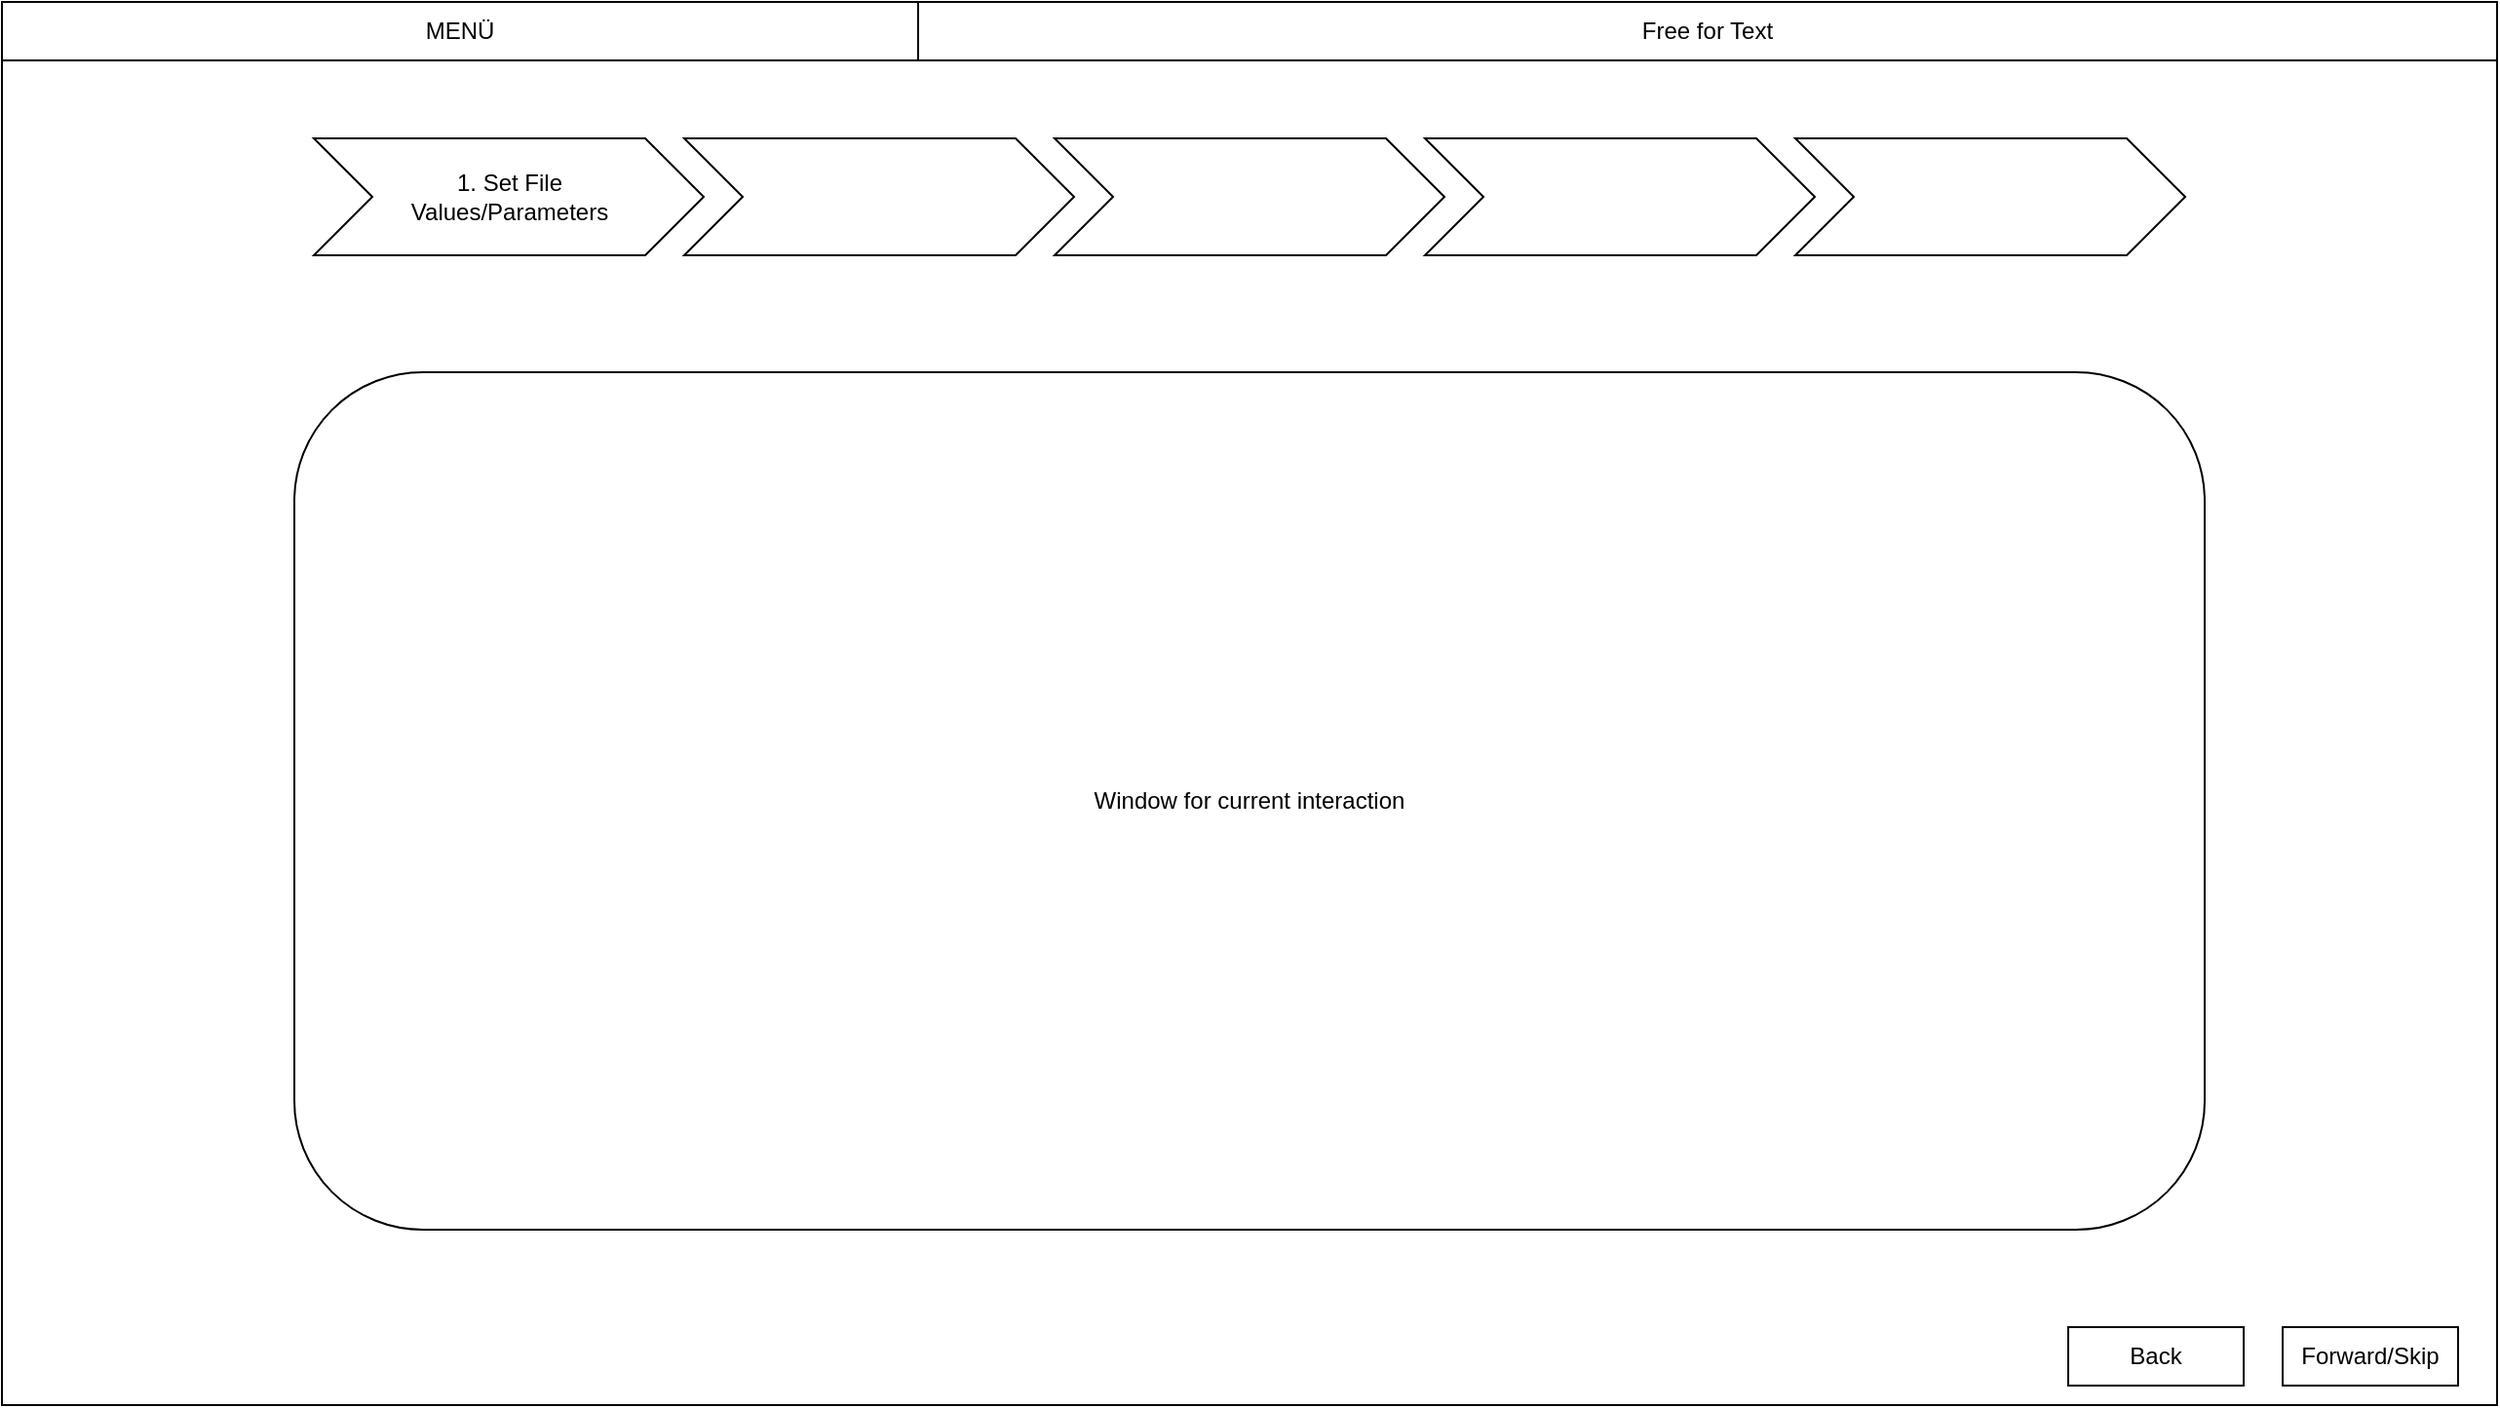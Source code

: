 <mxfile version="22.0.2" type="device">
  <diagram name="Page-1" id="D7hvDBeQCgrzWOwhlF8H">
    <mxGraphModel dx="2183" dy="1024" grid="1" gridSize="10" guides="1" tooltips="1" connect="1" arrows="1" fold="1" page="0" pageScale="1" pageWidth="1169" pageHeight="827" math="0" shadow="0">
      <root>
        <mxCell id="0" />
        <mxCell id="1" parent="0" />
        <mxCell id="XlfJM_QAs5aqK0XGVi1S-2" value="" style="rounded=0;whiteSpace=wrap;html=1;" vertex="1" parent="1">
          <mxGeometry x="-300" y="280" width="1280" height="720" as="geometry" />
        </mxCell>
        <mxCell id="XlfJM_QAs5aqK0XGVi1S-3" value="MENÜ" style="rounded=0;whiteSpace=wrap;html=1;" vertex="1" parent="1">
          <mxGeometry x="-300" y="280" width="470" height="30" as="geometry" />
        </mxCell>
        <mxCell id="XlfJM_QAs5aqK0XGVi1S-4" value="Free for Text" style="rounded=0;whiteSpace=wrap;html=1;" vertex="1" parent="1">
          <mxGeometry x="170" y="280" width="810" height="30" as="geometry" />
        </mxCell>
        <mxCell id="XlfJM_QAs5aqK0XGVi1S-11" value="1. Set File&lt;br&gt;Values/Parameters" style="html=1;shadow=0;dashed=0;align=center;verticalAlign=middle;shape=mxgraph.arrows2.arrow;dy=0;dx=30;notch=30;" vertex="1" parent="1">
          <mxGeometry x="-140" y="350" width="200" height="60" as="geometry" />
        </mxCell>
        <mxCell id="XlfJM_QAs5aqK0XGVi1S-12" value="" style="html=1;shadow=0;dashed=0;align=center;verticalAlign=middle;shape=mxgraph.arrows2.arrow;dy=0;dx=30;notch=30;" vertex="1" parent="1">
          <mxGeometry x="620" y="350" width="200" height="60" as="geometry" />
        </mxCell>
        <mxCell id="XlfJM_QAs5aqK0XGVi1S-13" value="" style="html=1;shadow=0;dashed=0;align=center;verticalAlign=middle;shape=mxgraph.arrows2.arrow;dy=0;dx=30;notch=30;" vertex="1" parent="1">
          <mxGeometry x="430" y="350" width="200" height="60" as="geometry" />
        </mxCell>
        <mxCell id="XlfJM_QAs5aqK0XGVi1S-14" value="" style="html=1;shadow=0;dashed=0;align=center;verticalAlign=middle;shape=mxgraph.arrows2.arrow;dy=0;dx=30;notch=30;" vertex="1" parent="1">
          <mxGeometry x="240" y="350" width="200" height="60" as="geometry" />
        </mxCell>
        <mxCell id="XlfJM_QAs5aqK0XGVi1S-15" value="" style="html=1;shadow=0;dashed=0;align=center;verticalAlign=middle;shape=mxgraph.arrows2.arrow;dy=0;dx=30;notch=30;" vertex="1" parent="1">
          <mxGeometry x="50" y="350" width="200" height="60" as="geometry" />
        </mxCell>
        <mxCell id="XlfJM_QAs5aqK0XGVi1S-17" value="Back" style="rounded=0;whiteSpace=wrap;html=1;" vertex="1" parent="1">
          <mxGeometry x="760" y="960" width="90" height="30" as="geometry" />
        </mxCell>
        <mxCell id="XlfJM_QAs5aqK0XGVi1S-18" value="Forward/Skip" style="rounded=0;whiteSpace=wrap;html=1;" vertex="1" parent="1">
          <mxGeometry x="870" y="960" width="90" height="30" as="geometry" />
        </mxCell>
        <mxCell id="XlfJM_QAs5aqK0XGVi1S-19" value="Window for current interaction" style="rounded=1;whiteSpace=wrap;html=1;" vertex="1" parent="1">
          <mxGeometry x="-150" y="470" width="980" height="440" as="geometry" />
        </mxCell>
      </root>
    </mxGraphModel>
  </diagram>
</mxfile>
